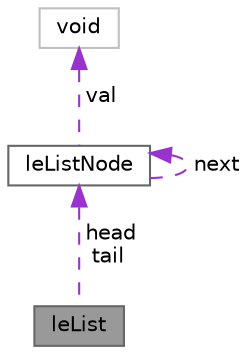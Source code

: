 digraph "leList"
{
 // INTERACTIVE_SVG=YES
 // LATEX_PDF_SIZE
  bgcolor="transparent";
  edge [fontname=Helvetica,fontsize=10,labelfontname=Helvetica,labelfontsize=10];
  node [fontname=Helvetica,fontsize=10,shape=box,height=0.2,width=0.4];
  Node1 [label="leList",height=0.2,width=0.4,color="gray40", fillcolor="grey60", style="filled", fontcolor="black",tooltip="This struct represents a list."];
  Node2 -> Node1 [dir="back",color="darkorchid3",style="dashed",label=" head\ntail" ];
  Node2 [label="leListNode",height=0.2,width=0.4,color="gray40", fillcolor="white", style="filled",URL="$structleListNode.html",tooltip="This struct represents a list node ."];
  Node2 -> Node2 [dir="back",color="darkorchid3",style="dashed",label=" next" ];
  Node3 -> Node2 [dir="back",color="darkorchid3",style="dashed",label=" val" ];
  Node3 [label="void",height=0.2,width=0.4,color="grey75", fillcolor="white", style="filled",tooltip=" "];
}

